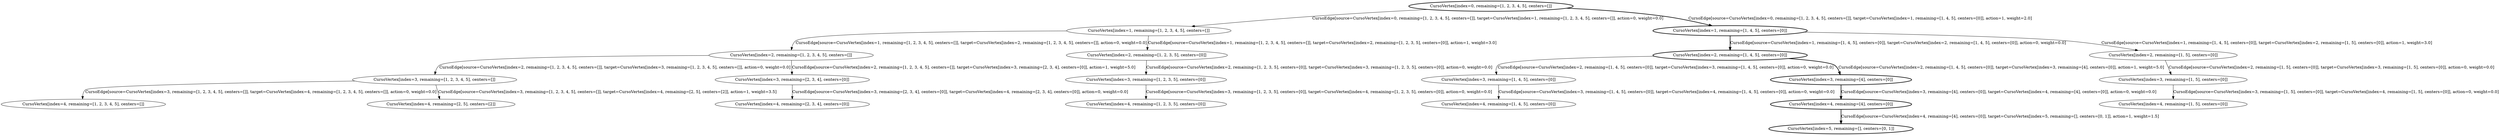 strict digraph G {
  1 [ style="solid" label="CursoVertex[index=3, remaining=[1, 2, 3, 4, 5], centers=[]]" ];
  2 [ style="solid" label="CursoVertex[index=4, remaining=[1, 2, 3, 4, 5], centers=[]]" ];
  3 [ style="solid" label="CursoVertex[index=4, remaining=[2, 5], centers=[2]]" ];
  4 [ style="solid" label="CursoVertex[index=2, remaining=[1, 2, 3, 4, 5], centers=[]]" ];
  5 [ style="solid" label="CursoVertex[index=3, remaining=[2, 3, 4], centers=[0]]" ];
  6 [ style="solid" label="CursoVertex[index=4, remaining=[2, 3, 4], centers=[0]]" ];
  7 [ style="solid" label="CursoVertex[index=1, remaining=[1, 2, 3, 4, 5], centers=[]]" ];
  8 [ style="solid" label="CursoVertex[index=3, remaining=[1, 2, 3, 5], centers=[0]]" ];
  9 [ style="solid" label="CursoVertex[index=4, remaining=[1, 2, 3, 5], centers=[0]]" ];
  10 [ style="solid" label="CursoVertex[index=2, remaining=[1, 2, 3, 5], centers=[0]]" ];
  11 [ style="bold" label="CursoVertex[index=0, remaining=[1, 2, 3, 4, 5], centers=[]]" ];
  12 [ style="solid" label="CursoVertex[index=3, remaining=[1, 4, 5], centers=[0]]" ];
  13 [ style="solid" label="CursoVertex[index=4, remaining=[1, 4, 5], centers=[0]]" ];
  14 [ style="bold" label="CursoVertex[index=2, remaining=[1, 4, 5], centers=[0]]" ];
  15 [ style="bold" label="CursoVertex[index=4, remaining=[4], centers=[0]]" ];
  16 [ style="bold" label="CursoVertex[index=5, remaining=[], centers=[0, 1]]" ];
  17 [ style="bold" label="CursoVertex[index=3, remaining=[4], centers=[0]]" ];
  18 [ style="bold" label="CursoVertex[index=1, remaining=[1, 4, 5], centers=[0]]" ];
  19 [ style="solid" label="CursoVertex[index=3, remaining=[1, 5], centers=[0]]" ];
  20 [ style="solid" label="CursoVertex[index=4, remaining=[1, 5], centers=[0]]" ];
  21 [ style="solid" label="CursoVertex[index=2, remaining=[1, 5], centers=[0]]" ];
  1 -> 2 [ style="solid" label="CursoEdge[source=CursoVertex[index=3, remaining=[1, 2, 3, 4, 5], centers=[]], target=CursoVertex[index=4, remaining=[1, 2, 3, 4, 5], centers=[]], action=0, weight=0.0]" ];
  1 -> 3 [ style="solid" label="CursoEdge[source=CursoVertex[index=3, remaining=[1, 2, 3, 4, 5], centers=[]], target=CursoVertex[index=4, remaining=[2, 5], centers=[2]], action=1, weight=3.5]" ];
  4 -> 1 [ style="solid" label="CursoEdge[source=CursoVertex[index=2, remaining=[1, 2, 3, 4, 5], centers=[]], target=CursoVertex[index=3, remaining=[1, 2, 3, 4, 5], centers=[]], action=0, weight=0.0]" ];
  5 -> 6 [ style="solid" label="CursoEdge[source=CursoVertex[index=3, remaining=[2, 3, 4], centers=[0]], target=CursoVertex[index=4, remaining=[2, 3, 4], centers=[0]], action=0, weight=0.0]" ];
  4 -> 5 [ style="solid" label="CursoEdge[source=CursoVertex[index=2, remaining=[1, 2, 3, 4, 5], centers=[]], target=CursoVertex[index=3, remaining=[2, 3, 4], centers=[0]], action=1, weight=5.0]" ];
  7 -> 4 [ style="solid" label="CursoEdge[source=CursoVertex[index=1, remaining=[1, 2, 3, 4, 5], centers=[]], target=CursoVertex[index=2, remaining=[1, 2, 3, 4, 5], centers=[]], action=0, weight=0.0]" ];
  8 -> 9 [ style="solid" label="CursoEdge[source=CursoVertex[index=3, remaining=[1, 2, 3, 5], centers=[0]], target=CursoVertex[index=4, remaining=[1, 2, 3, 5], centers=[0]], action=0, weight=0.0]" ];
  10 -> 8 [ style="solid" label="CursoEdge[source=CursoVertex[index=2, remaining=[1, 2, 3, 5], centers=[0]], target=CursoVertex[index=3, remaining=[1, 2, 3, 5], centers=[0]], action=0, weight=0.0]" ];
  7 -> 10 [ style="solid" label="CursoEdge[source=CursoVertex[index=1, remaining=[1, 2, 3, 4, 5], centers=[]], target=CursoVertex[index=2, remaining=[1, 2, 3, 5], centers=[0]], action=1, weight=3.0]" ];
  11 -> 7 [ style="solid" label="CursoEdge[source=CursoVertex[index=0, remaining=[1, 2, 3, 4, 5], centers=[]], target=CursoVertex[index=1, remaining=[1, 2, 3, 4, 5], centers=[]], action=0, weight=0.0]" ];
  12 -> 13 [ style="solid" label="CursoEdge[source=CursoVertex[index=3, remaining=[1, 4, 5], centers=[0]], target=CursoVertex[index=4, remaining=[1, 4, 5], centers=[0]], action=0, weight=0.0]" ];
  14 -> 12 [ style="solid" label="CursoEdge[source=CursoVertex[index=2, remaining=[1, 4, 5], centers=[0]], target=CursoVertex[index=3, remaining=[1, 4, 5], centers=[0]], action=0, weight=0.0]" ];
  15 -> 16 [ style="bold" label="CursoEdge[source=CursoVertex[index=4, remaining=[4], centers=[0]], target=CursoVertex[index=5, remaining=[], centers=[0, 1]], action=1, weight=1.5]" ];
  17 -> 15 [ style="bold" label="CursoEdge[source=CursoVertex[index=3, remaining=[4], centers=[0]], target=CursoVertex[index=4, remaining=[4], centers=[0]], action=0, weight=0.0]" ];
  14 -> 17 [ style="bold" label="CursoEdge[source=CursoVertex[index=2, remaining=[1, 4, 5], centers=[0]], target=CursoVertex[index=3, remaining=[4], centers=[0]], action=1, weight=5.0]" ];
  18 -> 14 [ style="bold" label="CursoEdge[source=CursoVertex[index=1, remaining=[1, 4, 5], centers=[0]], target=CursoVertex[index=2, remaining=[1, 4, 5], centers=[0]], action=0, weight=0.0]" ];
  19 -> 20 [ style="solid" label="CursoEdge[source=CursoVertex[index=3, remaining=[1, 5], centers=[0]], target=CursoVertex[index=4, remaining=[1, 5], centers=[0]], action=0, weight=0.0]" ];
  21 -> 19 [ style="solid" label="CursoEdge[source=CursoVertex[index=2, remaining=[1, 5], centers=[0]], target=CursoVertex[index=3, remaining=[1, 5], centers=[0]], action=0, weight=0.0]" ];
  18 -> 21 [ style="solid" label="CursoEdge[source=CursoVertex[index=1, remaining=[1, 4, 5], centers=[0]], target=CursoVertex[index=2, remaining=[1, 5], centers=[0]], action=1, weight=3.0]" ];
  11 -> 18 [ style="bold" label="CursoEdge[source=CursoVertex[index=0, remaining=[1, 2, 3, 4, 5], centers=[]], target=CursoVertex[index=1, remaining=[1, 4, 5], centers=[0]], action=1, weight=2.0]" ];
}

